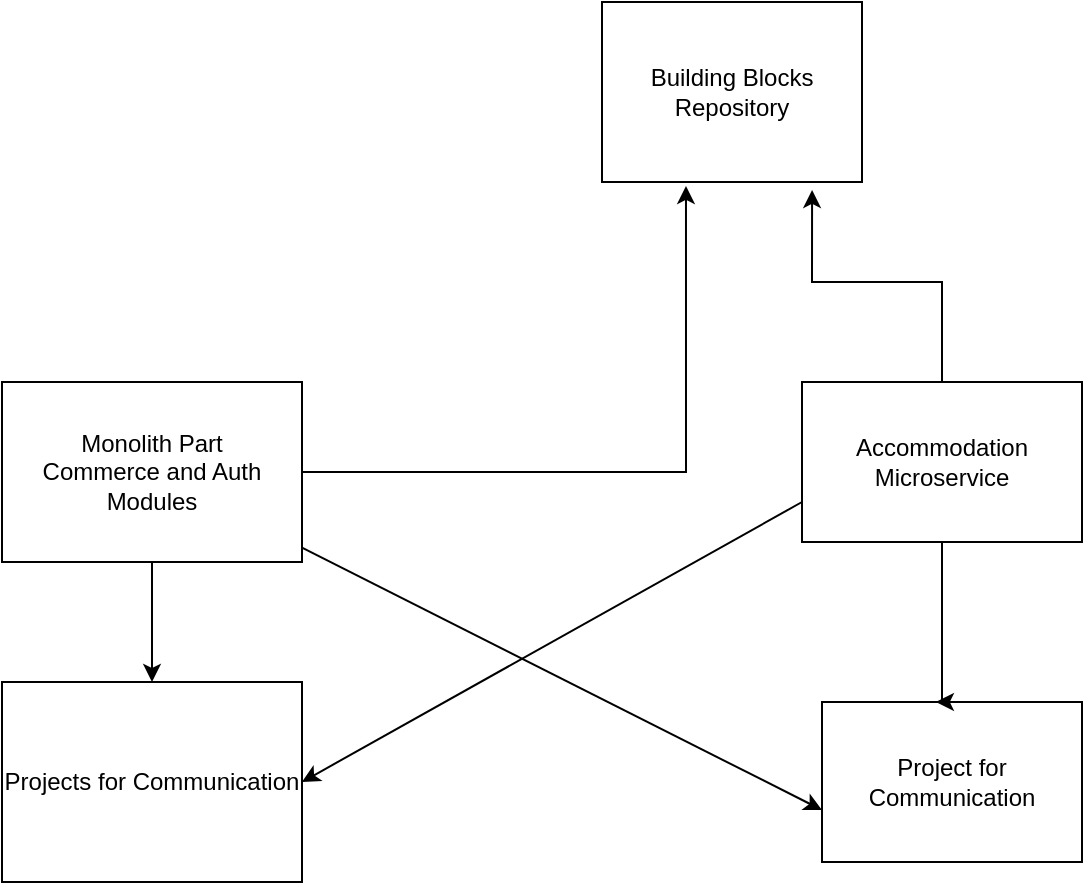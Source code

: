 <mxfile version="24.4.6" type="device">
  <diagram name="Page-1" id="_F5F3mshJyuDgdfpH4yV">
    <mxGraphModel dx="1434" dy="746" grid="1" gridSize="10" guides="1" tooltips="1" connect="1" arrows="1" fold="1" page="1" pageScale="1" pageWidth="850" pageHeight="1100" math="0" shadow="0">
      <root>
        <mxCell id="0" />
        <mxCell id="1" parent="0" />
        <mxCell id="yHRuAbeslQT6rBTqy3Qq-1" value="Building Blocks Repository" style="rounded=0;whiteSpace=wrap;html=1;" vertex="1" parent="1">
          <mxGeometry x="390" y="140" width="130" height="90" as="geometry" />
        </mxCell>
        <mxCell id="yHRuAbeslQT6rBTqy3Qq-12" style="edgeStyle=orthogonalEdgeStyle;rounded=0;orthogonalLoop=1;jettySize=auto;html=1;entryX=0.5;entryY=0;entryDx=0;entryDy=0;" edge="1" parent="1" source="yHRuAbeslQT6rBTqy3Qq-2" target="yHRuAbeslQT6rBTqy3Qq-4">
          <mxGeometry relative="1" as="geometry" />
        </mxCell>
        <mxCell id="yHRuAbeslQT6rBTqy3Qq-2" value="Monolith Part&lt;div&gt;Commerce and Auth Modules&lt;/div&gt;" style="rounded=0;whiteSpace=wrap;html=1;" vertex="1" parent="1">
          <mxGeometry x="90" y="330" width="150" height="90" as="geometry" />
        </mxCell>
        <mxCell id="yHRuAbeslQT6rBTqy3Qq-4" value="Projects for Communication" style="rounded=0;whiteSpace=wrap;html=1;" vertex="1" parent="1">
          <mxGeometry x="90" y="480" width="150" height="100" as="geometry" />
        </mxCell>
        <mxCell id="yHRuAbeslQT6rBTqy3Qq-5" value="Accommodation Microservice" style="rounded=0;whiteSpace=wrap;html=1;" vertex="1" parent="1">
          <mxGeometry x="490" y="330" width="140" height="80" as="geometry" />
        </mxCell>
        <mxCell id="yHRuAbeslQT6rBTqy3Qq-6" value="Project for Communication" style="rounded=0;whiteSpace=wrap;html=1;" vertex="1" parent="1">
          <mxGeometry x="500" y="490" width="130" height="80" as="geometry" />
        </mxCell>
        <mxCell id="yHRuAbeslQT6rBTqy3Qq-7" style="edgeStyle=orthogonalEdgeStyle;rounded=0;orthogonalLoop=1;jettySize=auto;html=1;entryX=0.438;entryY=0;entryDx=0;entryDy=0;entryPerimeter=0;" edge="1" parent="1" source="yHRuAbeslQT6rBTqy3Qq-5" target="yHRuAbeslQT6rBTqy3Qq-6">
          <mxGeometry relative="1" as="geometry">
            <mxPoint x="559" y="470" as="targetPoint" />
            <Array as="points">
              <mxPoint x="560" y="490" />
            </Array>
          </mxGeometry>
        </mxCell>
        <mxCell id="yHRuAbeslQT6rBTqy3Qq-8" style="edgeStyle=orthogonalEdgeStyle;rounded=0;orthogonalLoop=1;jettySize=auto;html=1;entryX=0.808;entryY=1.044;entryDx=0;entryDy=0;entryPerimeter=0;" edge="1" parent="1" source="yHRuAbeslQT6rBTqy3Qq-5" target="yHRuAbeslQT6rBTqy3Qq-1">
          <mxGeometry relative="1" as="geometry" />
        </mxCell>
        <mxCell id="yHRuAbeslQT6rBTqy3Qq-9" style="edgeStyle=orthogonalEdgeStyle;rounded=0;orthogonalLoop=1;jettySize=auto;html=1;entryX=0.323;entryY=1.022;entryDx=0;entryDy=0;entryPerimeter=0;" edge="1" parent="1" source="yHRuAbeslQT6rBTqy3Qq-2" target="yHRuAbeslQT6rBTqy3Qq-1">
          <mxGeometry relative="1" as="geometry" />
        </mxCell>
        <mxCell id="yHRuAbeslQT6rBTqy3Qq-13" value="" style="endArrow=classic;html=1;rounded=0;entryX=0;entryY=0.675;entryDx=0;entryDy=0;entryPerimeter=0;" edge="1" parent="1" source="yHRuAbeslQT6rBTqy3Qq-2" target="yHRuAbeslQT6rBTqy3Qq-6">
          <mxGeometry width="50" height="50" relative="1" as="geometry">
            <mxPoint x="400" y="480" as="sourcePoint" />
            <mxPoint x="450" y="430" as="targetPoint" />
          </mxGeometry>
        </mxCell>
        <mxCell id="yHRuAbeslQT6rBTqy3Qq-14" value="" style="endArrow=classic;html=1;rounded=0;exitX=0;exitY=0.75;exitDx=0;exitDy=0;entryX=1;entryY=0.5;entryDx=0;entryDy=0;" edge="1" parent="1" source="yHRuAbeslQT6rBTqy3Qq-5" target="yHRuAbeslQT6rBTqy3Qq-4">
          <mxGeometry width="50" height="50" relative="1" as="geometry">
            <mxPoint x="400" y="480" as="sourcePoint" />
            <mxPoint x="450" y="430" as="targetPoint" />
          </mxGeometry>
        </mxCell>
      </root>
    </mxGraphModel>
  </diagram>
</mxfile>
